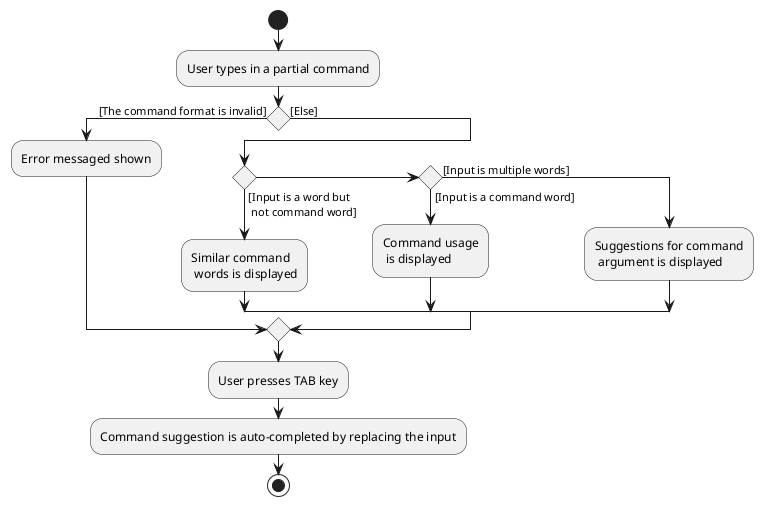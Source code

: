 @startuml
start
:User types in a partial command;

'Since the beta syntax does not support placing the condition outside the
'diamond we place it as the true branch instead.

if () then ([The command format is invalid])
    :Error messaged shown;
else ([Else])
    if () then ([Input is a word but\n not command word])
    :Similar command\n words is displayed;
    else if () then ([Input is a command word])
    :Command usage\n is displayed;
    else ([Input is multiple words])
    :Suggestions for command\n argument is displayed;
    endif
endif
:User presses TAB key;
:Command suggestion is auto-completed by replacing the input;
stop
@enduml
